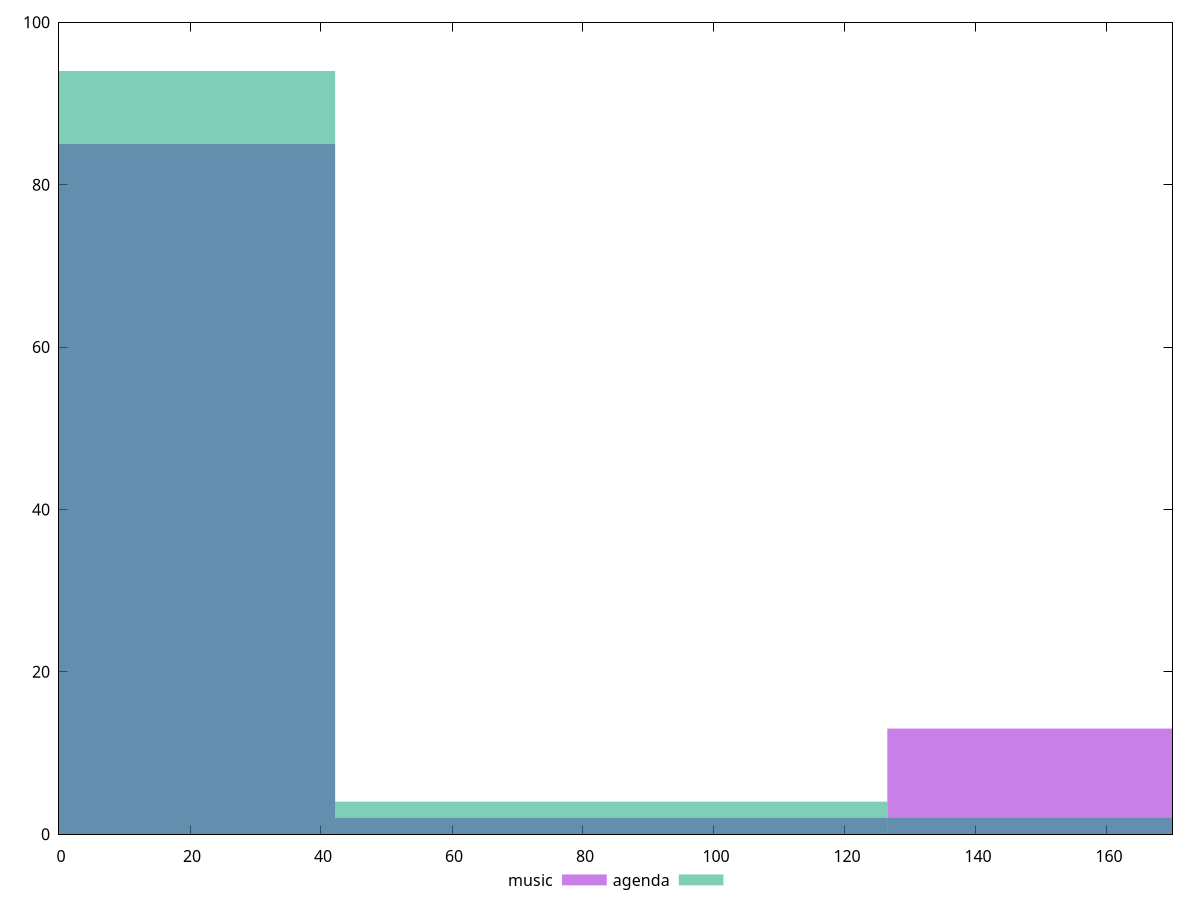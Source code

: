 reset

$music <<EOF
0 85
168.61450350471867 13
84.30725175235933 2
EOF

$agenda <<EOF
84.30725175235933 4
168.61450350471867 2
0 94
EOF

set key outside below
set boxwidth 84.30725175235933
set xrange [0:170]
set yrange [0:100]
set trange [0:100]
set style fill transparent solid 0.5 noborder
set terminal svg size 640, 500 enhanced background rgb 'white'
set output "reports/report_00027_2021-02-24T12-40-31.850Z/unused-css-rules/comparison/histogram/0_vs_1.svg"

plot $music title "music" with boxes, \
     $agenda title "agenda" with boxes

reset
